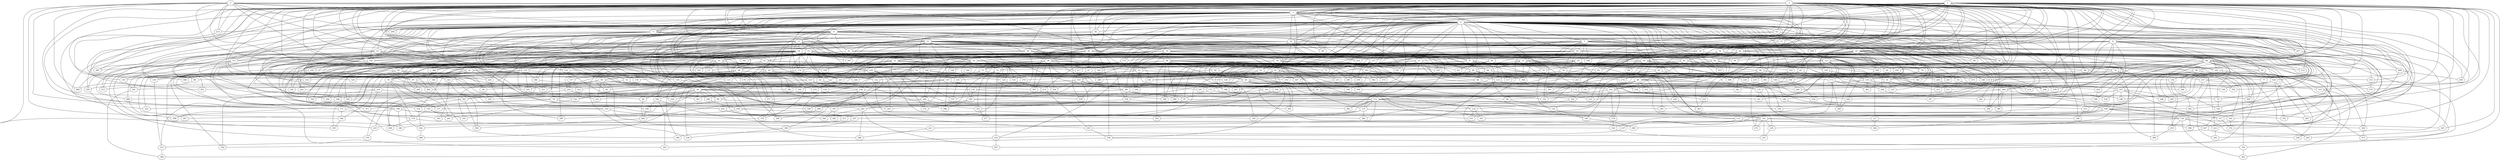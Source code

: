 strict graph "barabasi_albert_graph(400,3)" {
0;
1;
2;
3;
4;
5;
6;
7;
8;
9;
10;
11;
12;
13;
14;
15;
16;
17;
18;
19;
20;
21;
22;
23;
24;
25;
26;
27;
28;
29;
30;
31;
32;
33;
34;
35;
36;
37;
38;
39;
40;
41;
42;
43;
44;
45;
46;
47;
48;
49;
50;
51;
52;
53;
54;
55;
56;
57;
58;
59;
60;
61;
62;
63;
64;
65;
66;
67;
68;
69;
70;
71;
72;
73;
74;
75;
76;
77;
78;
79;
80;
81;
82;
83;
84;
85;
86;
87;
88;
89;
90;
91;
92;
93;
94;
95;
96;
97;
98;
99;
100;
101;
102;
103;
104;
105;
106;
107;
108;
109;
110;
111;
112;
113;
114;
115;
116;
117;
118;
119;
120;
121;
122;
123;
124;
125;
126;
127;
128;
129;
130;
131;
132;
133;
134;
135;
136;
137;
138;
139;
140;
141;
142;
143;
144;
145;
146;
147;
148;
149;
150;
151;
152;
153;
154;
155;
156;
157;
158;
159;
160;
161;
162;
163;
164;
165;
166;
167;
168;
169;
170;
171;
172;
173;
174;
175;
176;
177;
178;
179;
180;
181;
182;
183;
184;
185;
186;
187;
188;
189;
190;
191;
192;
193;
194;
195;
196;
197;
198;
199;
200;
201;
202;
203;
204;
205;
206;
207;
208;
209;
210;
211;
212;
213;
214;
215;
216;
217;
218;
219;
220;
221;
222;
223;
224;
225;
226;
227;
228;
229;
230;
231;
232;
233;
234;
235;
236;
237;
238;
239;
240;
241;
242;
243;
244;
245;
246;
247;
248;
249;
250;
251;
252;
253;
254;
255;
256;
257;
258;
259;
260;
261;
262;
263;
264;
265;
266;
267;
268;
269;
270;
271;
272;
273;
274;
275;
276;
277;
278;
279;
280;
281;
282;
283;
284;
285;
286;
287;
288;
289;
290;
291;
292;
293;
294;
295;
296;
297;
298;
299;
300;
301;
302;
303;
304;
305;
306;
307;
308;
309;
310;
311;
312;
313;
314;
315;
316;
317;
318;
319;
320;
321;
322;
323;
324;
325;
326;
327;
328;
329;
330;
331;
332;
333;
334;
335;
336;
337;
338;
339;
340;
341;
342;
343;
344;
345;
346;
347;
348;
349;
350;
351;
352;
353;
354;
355;
356;
357;
358;
359;
360;
361;
362;
363;
364;
365;
366;
367;
368;
369;
370;
371;
372;
373;
374;
375;
376;
377;
378;
379;
380;
381;
382;
383;
384;
385;
386;
387;
388;
389;
390;
391;
392;
393;
394;
395;
396;
397;
398;
399;
0 -- 33  [is_available=True, prob="0.190034399989"];
0 -- 3  [is_available=True, prob="0.397788760719"];
0 -- 389  [is_available=True, prob="0.985057362114"];
0 -- 294  [is_available=True, prob="0.531177810399"];
0 -- 289  [is_available=True, prob="1.0"];
0 -- 171  [is_available=True, prob="0.262800948899"];
0 -- 139  [is_available=True, prob="0.502780874234"];
0 -- 321  [is_available=True, prob="0.942939735454"];
0 -- 208  [is_available=True, prob="0.581596556407"];
0 -- 114  [is_available=True, prob="0.990470947188"];
0 -- 211  [is_available=True, prob="0.284190657884"];
0 -- 340  [is_available=True, prob="1.0"];
0 -- 53  [is_available=True, prob="0.333351316047"];
0 -- 156  [is_available=True, prob="0.319223988289"];
0 -- 223  [is_available=True, prob="0.0517651354163"];
1 -- 3  [is_available=True, prob="0.704102710791"];
1 -- 4  [is_available=True, prob="0.191271473287"];
1 -- 5  [is_available=True, prob="0.758112768896"];
1 -- 7  [is_available=True, prob="0.983026878212"];
1 -- 9  [is_available=True, prob="0.627608294417"];
1 -- 10  [is_available=True, prob="0.891335991442"];
1 -- 267  [is_available=True, prob="0.107202354261"];
1 -- 141  [is_available=True, prob="1.0"];
1 -- 18  [is_available=True, prob="1.0"];
1 -- 131  [is_available=True, prob="0.772931334287"];
1 -- 171  [is_available=True, prob="1.0"];
1 -- 22  [is_available=True, prob="1.0"];
1 -- 26  [is_available=True, prob="0.675126985652"];
1 -- 27  [is_available=True, prob="0.985341177053"];
1 -- 28  [is_available=True, prob="0.925902443026"];
1 -- 29  [is_available=True, prob="0.766129506947"];
1 -- 32  [is_available=True, prob="1.0"];
1 -- 34  [is_available=True, prob="0.284858035423"];
1 -- 36  [is_available=True, prob="0.62450106037"];
1 -- 165  [is_available=True, prob="1.0"];
1 -- 38  [is_available=True, prob="1.0"];
1 -- 295  [is_available=True, prob="1.0"];
1 -- 135  [is_available=True, prob="1.0"];
1 -- 174  [is_available=True, prob="1.0"];
1 -- 46  [is_available=True, prob="0.955595467032"];
1 -- 51  [is_available=True, prob="0.008947893669"];
1 -- 350  [is_available=True, prob="0.707213596216"];
1 -- 183  [is_available=True, prob="0.816623091354"];
1 -- 60  [is_available=True, prob="0.344863647302"];
1 -- 62  [is_available=True, prob="0.437350526304"];
1 -- 191  [is_available=True, prob="1.0"];
1 -- 67  [is_available=True, prob="1.0"];
1 -- 68  [is_available=True, prob="0.00499387272583"];
1 -- 326  [is_available=True, prob="0.0392518546455"];
1 -- 71  [is_available=True, prob="0.31969017508"];
1 -- 74  [is_available=True, prob="0.0388122034798"];
1 -- 203  [is_available=True, prob="0.0414971241342"];
1 -- 269  [is_available=True, prob="0.921901354074"];
1 -- 214  [is_available=True, prob="0.82762678271"];
1 -- 347  [is_available=True, prob="0.517205209791"];
1 -- 222  [is_available=True, prob="0.12163277711"];
1 -- 99  [is_available=True, prob="1.0"];
1 -- 307  [is_available=True, prob="0.186954087393"];
1 -- 274  [is_available=True, prob="1.0"];
1 -- 111  [is_available=True, prob="0.841219402647"];
1 -- 368  [is_available=True, prob="0.267961904602"];
1 -- 118  [is_available=True, prob="1.0"];
1 -- 249  [is_available=True, prob="0.951845469827"];
1 -- 250  [is_available=True, prob="0.756435748243"];
1 -- 126  [is_available=True, prob="1.0"];
2 -- 256  [is_available=True, prob="0.0438090052573"];
2 -- 3  [is_available=True, prob="1.0"];
2 -- 4  [is_available=True, prob="0.957451825179"];
2 -- 6  [is_available=True, prob="0.75360836138"];
2 -- 7  [is_available=True, prob="0.684503479741"];
2 -- 9  [is_available=True, prob="0.521527982926"];
2 -- 11  [is_available=True, prob="0.52694340027"];
2 -- 12  [is_available=True, prob="1.0"];
2 -- 265  [is_available=True, prob="1.0"];
2 -- 14  [is_available=True, prob="0.57799343941"];
2 -- 15  [is_available=True, prob="1.0"];
2 -- 16  [is_available=True, prob="0.19534914694"];
2 -- 17  [is_available=True, prob="1.0"];
2 -- 18  [is_available=True, prob="0.0849868940634"];
2 -- 20  [is_available=True, prob="0.642328728204"];
2 -- 22  [is_available=True, prob="0.841353874722"];
2 -- 23  [is_available=True, prob="0.340329396312"];
2 -- 153  [is_available=True, prob="0.212203389766"];
2 -- 28  [is_available=True, prob="0.0936965958419"];
2 -- 30  [is_available=True, prob="0.89294999356"];
2 -- 33  [is_available=True, prob="1.0"];
2 -- 35  [is_available=True, prob="1.0"];
2 -- 295  [is_available=True, prob="0.309765451131"];
2 -- 227  [is_available=True, prob="1.0"];
2 -- 40  [is_available=True, prob="1.0"];
2 -- 41  [is_available=True, prob="1.0"];
2 -- 176  [is_available=True, prob="0.665456307785"];
2 -- 44  [is_available=True, prob="1.0"];
2 -- 46  [is_available=True, prob="0.396698353543"];
2 -- 284  [is_available=True, prob="0.0599904552573"];
2 -- 48  [is_available=True, prob="1.0"];
2 -- 51  [is_available=True, prob="0.9367626727"];
2 -- 55  [is_available=True, prob="1.0"];
2 -- 56  [is_available=True, prob="0.443749155776"];
2 -- 317  [is_available=True, prob="0.00498979225183"];
2 -- 318  [is_available=True, prob="0.223772857548"];
2 -- 63  [is_available=True, prob="0.205913888381"];
2 -- 320  [is_available=True, prob="0.0787467110678"];
2 -- 193  [is_available=True, prob="0.824777075421"];
2 -- 325  [is_available=True, prob="0.638018477963"];
2 -- 143  [is_available=True, prob="0.599409342048"];
2 -- 77  [is_available=True, prob="0.511388079979"];
2 -- 80  [is_available=True, prob="0.96522732649"];
2 -- 209  [is_available=True, prob="0.529446258437"];
2 -- 211  [is_available=True, prob="0.971279660315"];
2 -- 86  [is_available=True, prob="0.077202019549"];
2 -- 87  [is_available=True, prob="1.0"];
2 -- 91  [is_available=True, prob="0.320105093605"];
2 -- 352  [is_available=True, prob="0.812350251375"];
2 -- 144  [is_available=True, prob="0.4059759165"];
2 -- 99  [is_available=True, prob="0.0223932785329"];
2 -- 103  [is_available=True, prob="1.0"];
2 -- 235  [is_available=True, prob="0.930751551841"];
2 -- 272  [is_available=True, prob="0.312700925627"];
2 -- 240  [is_available=True, prob="0.500648416936"];
2 -- 113  [is_available=True, prob="0.8194529249"];
2 -- 370  [is_available=True, prob="0.971415615245"];
2 -- 371  [is_available=True, prob="0.360731619481"];
2 -- 117  [is_available=True, prob="0.688406777122"];
2 -- 375  [is_available=True, prob="0.308052617466"];
2 -- 377  [is_available=True, prob="0.670800080321"];
2 -- 122  [is_available=True, prob="0.873113813443"];
2 -- 281  [is_available=True, prob="1.0"];
3 -- 4  [is_available=True, prob="0.0131159354852"];
3 -- 5  [is_available=True, prob="0.1803881191"];
3 -- 6  [is_available=True, prob="0.308027610081"];
3 -- 7  [is_available=True, prob="0.0901123964433"];
3 -- 8  [is_available=True, prob="0.469530632075"];
3 -- 265  [is_available=True, prob="1.0"];
3 -- 10  [is_available=True, prob="0.768652546462"];
3 -- 11  [is_available=True, prob="1.0"];
3 -- 12  [is_available=True, prob="0.83955974706"];
3 -- 13  [is_available=True, prob="0.554158673325"];
3 -- 17  [is_available=True, prob="0.898828059006"];
3 -- 21  [is_available=True, prob="1.0"];
3 -- 282  [is_available=True, prob="0.481134243364"];
3 -- 294  [is_available=True, prob="0.0165499044017"];
3 -- 41  [is_available=True, prob="0.349064352953"];
3 -- 170  [is_available=True, prob="0.698245774911"];
3 -- 45  [is_available=True, prob="0.606985107261"];
3 -- 51  [is_available=True, prob="0.670203501438"];
3 -- 56  [is_available=True, prob="1.0"];
3 -- 63  [is_available=True, prob="0.0749395227554"];
3 -- 322  [is_available=True, prob="0.240051413945"];
3 -- 331  [is_available=True, prob="0.0290821115881"];
3 -- 205  [is_available=True, prob="1.0"];
3 -- 82  [is_available=True, prob="1.0"];
3 -- 212  [is_available=True, prob="0.143030537486"];
3 -- 347  [is_available=True, prob="1.0"];
3 -- 367  [is_available=True, prob="0.491763210663"];
3 -- 242  [is_available=True, prob="0.56817614206"];
3 -- 115  [is_available=True, prob="1.0"];
3 -- 245  [is_available=True, prob="1.0"];
3 -- 319  [is_available=True, prob="0.259609746999"];
3 -- 253  [is_available=True, prob="0.704797296162"];
4 -- 132  [is_available=True, prob="0.806902378005"];
4 -- 5  [is_available=True, prob="1.0"];
4 -- 6  [is_available=True, prob="1.0"];
4 -- 321  [is_available=True, prob="0.0323666668941"];
4 -- 8  [is_available=True, prob="0.143347839594"];
4 -- 10  [is_available=True, prob="0.109432741511"];
4 -- 139  [is_available=True, prob="0.215940139029"];
4 -- 12  [is_available=True, prob="1.0"];
4 -- 130  [is_available=True, prob="1.0"];
4 -- 15  [is_available=True, prob="0.642783288003"];
4 -- 16  [is_available=True, prob="1.0"];
4 -- 280  [is_available=True, prob="0.0702007798714"];
4 -- 131  [is_available=True, prob="0.415408102998"];
4 -- 21  [is_available=True, prob="0.43647969222"];
4 -- 22  [is_available=True, prob="0.747499477649"];
4 -- 345  [is_available=True, prob="1.0"];
4 -- 24  [is_available=True, prob="0.419872552557"];
4 -- 26  [is_available=True, prob="0.0779006881574"];
4 -- 155  [is_available=True, prob="0.452261115189"];
4 -- 157  [is_available=True, prob="0.644007721985"];
4 -- 30  [is_available=True, prob="0.615574980491"];
4 -- 382  [is_available=True, prob="1.0"];
4 -- 37  [is_available=True, prob="1.0"];
4 -- 294  [is_available=True, prob="0.838233541021"];
4 -- 167  [is_available=True, prob="0.803630144566"];
4 -- 40  [is_available=True, prob="0.845838521488"];
4 -- 169  [is_available=True, prob="0.965755564952"];
4 -- 227  [is_available=True, prob="1.0"];
4 -- 43  [is_available=True, prob="1.0"];
4 -- 306  [is_available=True, prob="0.680675660899"];
4 -- 49  [is_available=True, prob="1.0"];
4 -- 50  [is_available=True, prob="0.0462324851731"];
4 -- 397  [is_available=True, prob="0.325341498073"];
4 -- 56  [is_available=True, prob="1.0"];
4 -- 168  [is_available=True, prob="1.0"];
4 -- 60  [is_available=True, prob="1.0"];
4 -- 266  [is_available=True, prob="0.798030152984"];
4 -- 134  [is_available=True, prob="0.051695686072"];
4 -- 63  [is_available=True, prob="0.194461822391"];
4 -- 224  [is_available=True, prob="1.0"];
4 -- 395  [is_available=True, prob="0.982737037697"];
4 -- 68  [is_available=True, prob="0.478502996466"];
4 -- 198  [is_available=True, prob="1.0"];
4 -- 329  [is_available=True, prob="1.0"];
4 -- 386  [is_available=True, prob="0.0064422370411"];
4 -- 79  [is_available=True, prob="0.408116153945"];
4 -- 81  [is_available=True, prob="1.0"];
4 -- 210  [is_available=True, prob="0.260787651879"];
4 -- 211  [is_available=True, prob="0.175159116836"];
4 -- 213  [is_available=True, prob="0.641272072592"];
4 -- 86  [is_available=True, prob="0.552943999557"];
4 -- 343  [is_available=True, prob="1.0"];
4 -- 89  [is_available=True, prob="0.517371686488"];
4 -- 90  [is_available=True, prob="0.871131054849"];
4 -- 94  [is_available=True, prob="0.390430614146"];
4 -- 165  [is_available=True, prob="0.667866332035"];
4 -- 96  [is_available=True, prob="1.0"];
4 -- 97  [is_available=True, prob="0.0935572196178"];
4 -- 187  [is_available=True, prob="0.286499543167"];
4 -- 101  [is_available=True, prob="0.271747831044"];
4 -- 357  [is_available=True, prob="0.0618174874382"];
4 -- 234  [is_available=True, prob="0.376906733222"];
4 -- 235  [is_available=True, prob="0.498802438051"];
4 -- 110  [is_available=True, prob="0.932060165002"];
4 -- 282  [is_available=True, prob="0.946951657308"];
4 -- 113  [is_available=True, prob="1.0"];
4 -- 371  [is_available=True, prob="0.133096084724"];
4 -- 318  [is_available=True, prob="0.269851615779"];
4 -- 246  [is_available=True, prob="0.931580625697"];
4 -- 264  [is_available=True, prob="0.974951065873"];
4 -- 249  [is_available=True, prob="0.116278029576"];
4 -- 123  [is_available=True, prob="1.0"];
4 -- 380  [is_available=True, prob="0.877783939028"];
4 -- 253  [is_available=True, prob="0.781232110203"];
4 -- 254  [is_available=True, prob="1.0"];
5 -- 197  [is_available=True, prob="0.138364089366"];
5 -- 11  [is_available=True, prob="1.0"];
5 -- 13  [is_available=True, prob="0.120966339814"];
5 -- 112  [is_available=True, prob="0.773605233419"];
5 -- 49  [is_available=True, prob="0.169231340777"];
5 -- 148  [is_available=True, prob="0.013925616181"];
5 -- 120  [is_available=True, prob="0.389217792389"];
5 -- 154  [is_available=True, prob="0.768044123209"];
6 -- 128  [is_available=True, prob="0.552127034527"];
6 -- 8  [is_available=True, prob="0.542898287295"];
6 -- 9  [is_available=True, prob="1.0"];
6 -- 13  [is_available=True, prob="1.0"];
6 -- 14  [is_available=True, prob="0.164897980237"];
6 -- 399  [is_available=True, prob="1.0"];
6 -- 17  [is_available=True, prob="0.245055711177"];
6 -- 19  [is_available=True, prob="0.669067571746"];
6 -- 150  [is_available=True, prob="0.16768393906"];
6 -- 25  [is_available=True, prob="0.237755093025"];
6 -- 157  [is_available=True, prob="0.559660926624"];
6 -- 32  [is_available=True, prob="0.465317762211"];
6 -- 45  [is_available=True, prob="0.152533224681"];
6 -- 48  [is_available=True, prob="0.735792751113"];
6 -- 185  [is_available=True, prob="0.844955132224"];
6 -- 315  [is_available=True, prob="0.4976310742"];
6 -- 67  [is_available=True, prob="0.672598868661"];
6 -- 202  [is_available=True, prob="1.0"];
6 -- 207  [is_available=True, prob="0.347823502452"];
6 -- 209  [is_available=True, prob="0.373401893232"];
6 -- 398  [is_available=True, prob="0.205076122463"];
6 -- 215  [is_available=True, prob="1.0"];
6 -- 344  [is_available=True, prob="1.0"];
6 -- 92  [is_available=True, prob="0.771774510367"];
6 -- 95  [is_available=True, prob="0.170546543441"];
6 -- 352  [is_available=True, prob="1.0"];
6 -- 228  [is_available=True, prob="1.0"];
6 -- 323  [is_available=True, prob="0.0926880135272"];
6 -- 238  [is_available=True, prob="1.0"];
6 -- 111  [is_available=True, prob="0.648396532964"];
6 -- 242  [is_available=True, prob="0.588856456804"];
6 -- 248  [is_available=True, prob="1.0"];
7 -- 32  [is_available=True, prob="0.911895209766"];
7 -- 357  [is_available=True, prob="1.0"];
7 -- 35  [is_available=True, prob="0.173662628816"];
7 -- 392  [is_available=True, prob="0.933599448303"];
7 -- 106  [is_available=True, prob="0.708973495429"];
7 -- 363  [is_available=True, prob="0.948412135277"];
7 -- 98  [is_available=True, prob="0.0970504444663"];
7 -- 173  [is_available=True, prob="1.0"];
7 -- 16  [is_available=True, prob="0.489055974836"];
7 -- 384  [is_available=True, prob="0.728846247252"];
7 -- 19  [is_available=True, prob="0.185108115866"];
7 -- 283  [is_available=True, prob="0.433847699312"];
7 -- 249  [is_available=True, prob="0.923500524318"];
7 -- 58  [is_available=True, prob="0.581801112723"];
7 -- 27  [is_available=True, prob="1.0"];
7 -- 90  [is_available=True, prob="0.471739711174"];
8 -- 64  [is_available=True, prob="1.0"];
8 -- 199  [is_available=True, prob="0.871957522737"];
8 -- 330  [is_available=True, prob="0.615908462908"];
8 -- 80  [is_available=True, prob="0.262940039453"];
8 -- 118  [is_available=True, prob="0.499712027422"];
8 -- 59  [is_available=True, prob="0.0141498348946"];
8 -- 190  [is_available=True, prob="0.208042454028"];
9 -- 227  [is_available=True, prob="1.0"];
9 -- 166  [is_available=True, prob="0.621102217092"];
9 -- 39  [is_available=True, prob="0.965540465084"];
9 -- 129  [is_available=True, prob="1.0"];
9 -- 144  [is_available=True, prob="1.0"];
9 -- 48  [is_available=True, prob="0.301384246107"];
9 -- 241  [is_available=True, prob="0.237112237264"];
9 -- 20  [is_available=True, prob="0.0842543205609"];
9 -- 153  [is_available=True, prob="0.961307435191"];
9 -- 312  [is_available=True, prob="0.456072051796"];
9 -- 52  [is_available=True, prob="0.315895313896"];
9 -- 251  [is_available=True, prob="0.782956795571"];
9 -- 219  [is_available=True, prob="1.0"];
9 -- 298  [is_available=True, prob="0.102231767896"];
9 -- 382  [is_available=True, prob="0.176533524288"];
9 -- 287  [is_available=True, prob="0.0447921751798"];
10 -- 34  [is_available=True, prob="0.149744133494"];
10 -- 229  [is_available=True, prob="0.0383631811296"];
10 -- 147  [is_available=True, prob="1.0"];
10 -- 83  [is_available=True, prob="0.494960207873"];
10 -- 364  [is_available=True, prob="1.0"];
10 -- 194  [is_available=True, prob="1.0"];
10 -- 46  [is_available=True, prob="0.531168723452"];
10 -- 399  [is_available=True, prob="0.59019052515"];
10 -- 81  [is_available=True, prob="0.0716872586555"];
10 -- 270  [is_available=True, prob="1.0"];
10 -- 19  [is_available=True, prob="0.782987041813"];
10 -- 85  [is_available=True, prob="1.0"];
10 -- 255  [is_available=True, prob="0.268379352664"];
10 -- 28  [is_available=True, prob="0.256521076843"];
10 -- 31  [is_available=True, prob="0.62980712476"];
11 -- 135  [is_available=True, prob="0.48202189094"];
11 -- 137  [is_available=True, prob="0.885062637022"];
11 -- 397  [is_available=True, prob="0.631196376423"];
11 -- 18  [is_available=True, prob="0.763301352985"];
11 -- 259  [is_available=True, prob="1.0"];
11 -- 20  [is_available=True, prob="0.966301157347"];
11 -- 278  [is_available=True, prob="0.175142137723"];
11 -- 158  [is_available=True, prob="0.707880353524"];
11 -- 34  [is_available=True, prob="0.260437542615"];
11 -- 36  [is_available=True, prob="0.205815245109"];
11 -- 42  [is_available=True, prob="0.355058367579"];
11 -- 50  [is_available=True, prob="1.0"];
11 -- 179  [is_available=True, prob="0.301916695632"];
11 -- 180  [is_available=True, prob="0.291059916148"];
11 -- 310  [is_available=True, prob="1.0"];
11 -- 393  [is_available=True, prob="1.0"];
11 -- 57  [is_available=True, prob="1.0"];
11 -- 186  [is_available=True, prob="1.0"];
11 -- 60  [is_available=True, prob="0.601433538957"];
11 -- 76  [is_available=True, prob="0.636551075329"];
11 -- 78  [is_available=True, prob="0.262532864337"];
11 -- 339  [is_available=True, prob="0.79155160957"];
11 -- 98  [is_available=True, prob="0.0317704366012"];
11 -- 102  [is_available=True, prob="0.798295089577"];
11 -- 252  [is_available=True, prob="0.111284891303"];
11 -- 236  [is_available=True, prob="1.0"];
11 -- 121  [is_available=True, prob="0.861052065818"];
11 -- 124  [is_available=True, prob="0.618647522475"];
12 -- 288  [is_available=True, prob="0.762297257545"];
12 -- 225  [is_available=True, prob="1.0"];
12 -- 37  [is_available=True, prob="0.661720621693"];
12 -- 176  [is_available=True, prob="1.0"];
12 -- 214  [is_available=True, prob="0.762965236798"];
12 -- 215  [is_available=True, prob="1.0"];
12 -- 250  [is_available=True, prob="0.148911215549"];
12 -- 126  [is_available=True, prob="1.0"];
13 -- 263  [is_available=True, prob="0.446860322791"];
13 -- 268  [is_available=True, prob="0.350622163149"];
13 -- 14  [is_available=True, prob="0.291186078839"];
13 -- 15  [is_available=True, prob="0.967712281684"];
13 -- 24  [is_available=True, prob="1.0"];
13 -- 29  [is_available=True, prob="1.0"];
13 -- 30  [is_available=True, prob="0.0456178597126"];
13 -- 31  [is_available=True, prob="0.177269735451"];
13 -- 164  [is_available=True, prob="0.633443600367"];
13 -- 39  [is_available=True, prob="0.543147671078"];
13 -- 389  [is_available=True, prob="1.0"];
13 -- 179  [is_available=True, prob="0.844097601046"];
13 -- 182  [is_available=True, prob="0.642741087554"];
13 -- 58  [is_available=True, prob="1.0"];
13 -- 75  [is_available=True, prob="0.191728331376"];
13 -- 89  [is_available=True, prob="1.0"];
13 -- 101  [is_available=True, prob="0.82047831288"];
13 -- 110  [is_available=True, prob="0.316994196902"];
13 -- 369  [is_available=True, prob="0.333943253271"];
13 -- 370  [is_available=True, prob="1.0"];
13 -- 116  [is_available=True, prob="1.0"];
13 -- 122  [is_available=True, prob="1.0"];
14 -- 271  [is_available=True, prob="0.338712046832"];
14 -- 146  [is_available=True, prob="1.0"];
14 -- 23  [is_available=True, prob="1.0"];
14 -- 152  [is_available=True, prob="0.655743148308"];
14 -- 27  [is_available=True, prob="0.3071169564"];
14 -- 290  [is_available=True, prob="0.262509446797"];
14 -- 35  [is_available=True, prob="0.387326251198"];
14 -- 297  [is_available=True, prob="0.51947102535"];
14 -- 174  [is_available=True, prob="1.0"];
14 -- 55  [is_available=True, prob="0.608591925097"];
14 -- 188  [is_available=True, prob="0.113761821894"];
14 -- 322  [is_available=True, prob="1.0"];
14 -- 69  [is_available=True, prob="0.948195138467"];
14 -- 84  [is_available=True, prob="0.36057900902"];
14 -- 87  [is_available=True, prob="1.0"];
14 -- 347  [is_available=True, prob="0.942406112922"];
14 -- 92  [is_available=True, prob="1.0"];
14 -- 94  [is_available=True, prob="0.856815305402"];
14 -- 228  [is_available=True, prob="0.745800463421"];
14 -- 101  [is_available=True, prob="0.830906369046"];
14 -- 102  [is_available=True, prob="0.844646750858"];
14 -- 359  [is_available=True, prob="1.0"];
14 -- 104  [is_available=True, prob="0.226693873256"];
14 -- 366  [is_available=True, prob="0.0755611609811"];
14 -- 374  [is_available=True, prob="1.0"];
14 -- 376  [is_available=True, prob="0.301272325755"];
14 -- 379  [is_available=True, prob="0.0335771915563"];
14 -- 124  [is_available=True, prob="0.955439328268"];
15 -- 259  [is_available=True, prob="0.434324004819"];
15 -- 263  [is_available=True, prob="0.77373421015"];
15 -- 275  [is_available=True, prob="0.822614809064"];
15 -- 21  [is_available=True, prob="0.465639707958"];
15 -- 150  [is_available=True, prob="0.371841819332"];
15 -- 397  [is_available=True, prob="1.0"];
15 -- 154  [is_available=True, prob="0.813082686344"];
15 -- 163  [is_available=True, prob="1.0"];
15 -- 308  [is_available=True, prob="1.0"];
15 -- 309  [is_available=True, prob="1.0"];
15 -- 182  [is_available=True, prob="0.273733314265"];
15 -- 69  [is_available=True, prob="0.107485716401"];
15 -- 72  [is_available=True, prob="0.279956667135"];
15 -- 258  [is_available=True, prob="0.10964713237"];
15 -- 77  [is_available=True, prob="0.738228628468"];
15 -- 141  [is_available=True, prob="0.162402142392"];
15 -- 105  [is_available=True, prob="1.0"];
15 -- 106  [is_available=True, prob="1.0"];
15 -- 111  [is_available=True, prob="0.110093779143"];
15 -- 244  [is_available=True, prob="0.186999842857"];
15 -- 120  [is_available=True, prob="0.423725841457"];
15 -- 121  [is_available=True, prob="1.0"];
16 -- 192  [is_available=True, prob="0.455842196577"];
16 -- 65  [is_available=True, prob="0.503590564106"];
16 -- 131  [is_available=True, prob="0.156124787041"];
16 -- 130  [is_available=True, prob="1.0"];
16 -- 39  [is_available=True, prob="1.0"];
16 -- 233  [is_available=True, prob="0.53965680639"];
16 -- 138  [is_available=True, prob="0.893519830087"];
16 -- 76  [is_available=True, prob="0.0420158610524"];
16 -- 66  [is_available=True, prob="0.730325781401"];
16 -- 79  [is_available=True, prob="0.169103012707"];
16 -- 157  [is_available=True, prob="1.0"];
16 -- 359  [is_available=True, prob="0.860365456734"];
16 -- 299  [is_available=True, prob="1.0"];
16 -- 186  [is_available=True, prob="1.0"];
16 -- 125  [is_available=True, prob="1.0"];
17 -- 272  [is_available=True, prob="0.738197251979"];
17 -- 206  [is_available=True, prob="1.0"];
18 -- 149  [is_available=True, prob="0.925637424177"];
18 -- 31  [is_available=True, prob="0.0482677699061"];
19 -- 66  [is_available=True, prob="0.0646142049054"];
19 -- 187  [is_available=True, prob="1.0"];
19 -- 360  [is_available=True, prob="1.0"];
19 -- 75  [is_available=True, prob="1.0"];
19 -- 333  [is_available=True, prob="0.991996437091"];
19 -- 189  [is_available=True, prob="0.764386349057"];
19 -- 113  [is_available=True, prob="1.0"];
19 -- 151  [is_available=True, prob="1.0"];
19 -- 354  [is_available=True, prob="0.760778374951"];
19 -- 25  [is_available=True, prob="0.109282971591"];
19 -- 103  [is_available=True, prob="1.0"];
19 -- 183  [is_available=True, prob="0.436527436751"];
20 -- 105  [is_available=True, prob="0.319156314728"];
20 -- 38  [is_available=True, prob="0.685670656722"];
20 -- 78  [is_available=True, prob="1.0"];
20 -- 47  [is_available=True, prob="1.0"];
20 -- 49  [is_available=True, prob="0.151025630353"];
20 -- 84  [is_available=True, prob="0.432196531036"];
20 -- 55  [is_available=True, prob="1.0"];
20 -- 244  [is_available=True, prob="0.73402928166"];
20 -- 26  [is_available=True, prob="0.466780638369"];
21 -- 160  [is_available=True, prob="0.180200229953"];
21 -- 226  [is_available=True, prob="0.219704171933"];
21 -- 198  [is_available=True, prob="0.427550815565"];
21 -- 70  [is_available=True, prob="0.99194318167"];
21 -- 324  [is_available=True, prob="1.0"];
21 -- 170  [is_available=True, prob="0.209932621034"];
21 -- 45  [is_available=True, prob="0.303682375748"];
21 -- 392  [is_available=True, prob="1.0"];
21 -- 25  [is_available=True, prob="0.6787066021"];
21 -- 123  [is_available=True, prob="0.630630132622"];
21 -- 316  [is_available=True, prob="1.0"];
22 -- 384  [is_available=True, prob="0.936608169772"];
22 -- 40  [is_available=True, prob="0.504076775437"];
22 -- 42  [is_available=True, prob="0.0950647061454"];
22 -- 44  [is_available=True, prob="1.0"];
22 -- 205  [is_available=True, prob="0.181486451108"];
22 -- 365  [is_available=True, prob="1.0"];
22 -- 112  [is_available=True, prob="1.0"];
22 -- 168  [is_available=True, prob="0.993691853009"];
22 -- 82  [is_available=True, prob="0.421402802064"];
22 -- 53  [is_available=True, prob="0.0825932168089"];
22 -- 23  [is_available=True, prob="0.927161569207"];
22 -- 24  [is_available=True, prob="0.336509982576"];
22 -- 61  [is_available=True, prob="1.0"];
22 -- 94  [is_available=True, prob="0.723146199013"];
22 -- 373  [is_available=True, prob="0.305407278888"];
23 -- 65  [is_available=True, prob="0.644789257689"];
23 -- 358  [is_available=True, prob="1.0"];
23 -- 262  [is_available=True, prob="1.0"];
23 -- 136  [is_available=True, prob="1.0"];
23 -- 190  [is_available=True, prob="0.693263758749"];
23 -- 222  [is_available=True, prob="0.023421525513"];
23 -- 368  [is_available=True, prob="0.485427658004"];
23 -- 181  [is_available=True, prob="0.0773872704264"];
23 -- 29  [is_available=True, prob="0.078698523841"];
23 -- 158  [is_available=True, prob="0.733107888824"];
24 -- 224  [is_available=True, prob="1.0"];
24 -- 68  [is_available=True, prob="0.514733932432"];
24 -- 74  [is_available=True, prob="0.823851988266"];
24 -- 341  [is_available=True, prob="0.0570898135759"];
24 -- 54  [is_available=True, prob="1.0"];
24 -- 93  [is_available=True, prob="0.425372089503"];
24 -- 62  [is_available=True, prob="0.86029345421"];
24 -- 133  [is_available=True, prob="0.808077973553"];
25 -- 91  [is_available=True, prob="1.0"];
25 -- 360  [is_available=True, prob="0.73462615386"];
25 -- 201  [is_available=True, prob="0.0401619058768"];
25 -- 177  [is_available=True, prob="0.693811657111"];
25 -- 59  [is_available=True, prob="1.0"];
25 -- 348  [is_available=True, prob="0.37934665036"];
26 -- 133  [is_available=True, prob="0.738590414722"];
26 -- 43  [is_available=True, prob="1.0"];
26 -- 117  [is_available=True, prob="0.716711598308"];
26 -- 59  [is_available=True, prob="0.196653497221"];
26 -- 191  [is_available=True, prob="0.439717971439"];
27 -- 64  [is_available=True, prob="1.0"];
27 -- 355  [is_available=True, prob="0.402912298989"];
27 -- 73  [is_available=True, prob="0.951104544035"];
27 -- 364  [is_available=True, prob="1.0"];
27 -- 109  [is_available=True, prob="0.78925759491"];
27 -- 53  [is_available=True, prob="0.552950093221"];
27 -- 201  [is_available=True, prob="0.578739266144"];
27 -- 57  [is_available=True, prob="0.160916744932"];
27 -- 315  [is_available=True, prob="0.600742371636"];
27 -- 223  [is_available=True, prob="1.0"];
28 -- 162  [is_available=True, prob="0.20558094843"];
28 -- 37  [is_available=True, prob="1.0"];
28 -- 97  [is_available=True, prob="0.430376886579"];
28 -- 73  [is_available=True, prob="1.0"];
28 -- 332  [is_available=True, prob="0.114253602517"];
28 -- 114  [is_available=True, prob="1.0"];
28 -- 285  [is_available=True, prob="0.43489177228"];
28 -- 50  [is_available=True, prob="0.524180544926"];
28 -- 252  [is_available=True, prob="0.445218936334"];
28 -- 276  [is_available=True, prob="0.997907979026"];
28 -- 149  [is_available=True, prob="0.735108975672"];
28 -- 92  [is_available=True, prob="0.487981070609"];
28 -- 61  [is_available=True, prob="0.82930348713"];
28 -- 95  [is_available=True, prob="1.0"];
29 -- 258  [is_available=True, prob="0.928763355693"];
29 -- 33  [is_available=True, prob="0.737992272108"];
29 -- 139  [is_available=True, prob="0.883881876391"];
29 -- 353  [is_available=True, prob="0.175530166255"];
29 -- 177  [is_available=True, prob="0.606117594796"];
29 -- 152  [is_available=True, prob="0.617429038378"];
30 -- 64  [is_available=True, prob="0.566468426284"];
30 -- 36  [is_available=True, prob="1.0"];
30 -- 231  [is_available=True, prob="0.283806107161"];
30 -- 194  [is_available=True, prob="0.394753519161"];
30 -- 354  [is_available=True, prob="0.162175377739"];
30 -- 108  [is_available=True, prob="1.0"];
30 -- 301  [is_available=True, prob="0.514782976753"];
30 -- 328  [is_available=True, prob="0.172546498089"];
30 -- 308  [is_available=True, prob="0.499829627131"];
30 -- 61  [is_available=True, prob="0.541385602201"];
30 -- 159  [is_available=True, prob="1.0"];
31 -- 320  [is_available=True, prob="1.0"];
31 -- 291  [is_available=True, prob="0.255045511802"];
31 -- 41  [is_available=True, prob="0.327045873591"];
31 -- 43  [is_available=True, prob="0.0901260305853"];
31 -- 140  [is_available=True, prob="0.0314224033642"];
31 -- 337  [is_available=True, prob="0.267735226891"];
31 -- 308  [is_available=True, prob="0.695998419618"];
31 -- 126  [is_available=True, prob="0.292535789592"];
31 -- 202  [is_available=True, prob="0.935928626636"];
31 -- 217  [is_available=True, prob="0.156005667787"];
31 -- 125  [is_available=True, prob="1.0"];
31 -- 62  [is_available=True, prob="0.859119898838"];
32 -- 331  [is_available=True, prob="0.868607262341"];
32 -- 54  [is_available=True, prob="0.23310228234"];
32 -- 93  [is_available=True, prob="0.234563011111"];
33 -- 65  [is_available=True, prob="0.991138914099"];
33 -- 262  [is_available=True, prob="0.629627801321"];
33 -- 250  [is_available=True, prob="1.0"];
34 -- 128  [is_available=True, prob="0.756662243202"];
34 -- 99  [is_available=True, prob="0.742127011844"];
34 -- 324  [is_available=True, prob="0.823664051141"];
34 -- 72  [is_available=True, prob="0.0574098426282"];
34 -- 47  [is_available=True, prob="0.100215858472"];
34 -- 232  [is_available=True, prob="1.0"];
34 -- 307  [is_available=True, prob="0.59352184745"];
34 -- 318  [is_available=True, prob="0.856315566384"];
34 -- 311  [is_available=True, prob="0.162087561781"];
34 -- 123  [is_available=True, prob="0.973721084332"];
34 -- 158  [is_available=True, prob="0.530943823457"];
35 -- 193  [is_available=True, prob="1.0"];
35 -- 164  [is_available=True, prob="0.240659687363"];
35 -- 38  [is_available=True, prob="1.0"];
35 -- 72  [is_available=True, prob="0.187837914025"];
35 -- 268  [is_available=True, prob="0.282720186999"];
35 -- 74  [is_available=True, prob="0.0352978551913"];
35 -- 241  [is_available=True, prob="0.371764505291"];
35 -- 76  [is_available=True, prob="0.699487552592"];
35 -- 274  [is_available=True, prob="0.452899873274"];
35 -- 47  [is_available=True, prob="0.578249866943"];
35 -- 238  [is_available=True, prob="1.0"];
35 -- 82  [is_available=True, prob="1.0"];
35 -- 52  [is_available=True, prob="0.0621562697753"];
35 -- 85  [is_available=True, prob="0.697612301706"];
35 -- 119  [is_available=True, prob="0.747689368236"];
35 -- 116  [is_available=True, prob="0.867920412184"];
35 -- 187  [is_available=True, prob="0.994683292383"];
35 -- 309  [is_available=True, prob="0.12527259104"];
36 -- 195  [is_available=True, prob="0.449530153861"];
36 -- 44  [is_available=True, prob="0.780919604972"];
36 -- 366  [is_available=True, prob="0.804026829273"];
36 -- 145  [is_available=True, prob="0.339965405298"];
36 -- 310  [is_available=True, prob="0.590372678116"];
36 -- 217  [is_available=True, prob="0.869595457892"];
37 -- 353  [is_available=True, prob="1.0"];
37 -- 229  [is_available=True, prob="0.503337265287"];
37 -- 71  [is_available=True, prob="0.832322968074"];
37 -- 362  [is_available=True, prob="0.972675052879"];
37 -- 144  [is_available=True, prob="0.904458001079"];
37 -- 212  [is_available=True, prob="1.0"];
37 -- 184  [is_available=True, prob="1.0"];
37 -- 281  [is_available=True, prob="1.0"];
38 -- 338  [is_available=True, prob="0.550638165126"];
38 -- 246  [is_available=True, prob="0.236711879951"];
38 -- 351  [is_available=True, prob="0.357621355966"];
41 -- 70  [is_available=True, prob="1.0"];
41 -- 42  [is_available=True, prob="0.869708359715"];
41 -- 300  [is_available=True, prob="0.908838643568"];
41 -- 226  [is_available=True, prob="0.899264019018"];
41 -- 302  [is_available=True, prob="0.4660734156"];
41 -- 175  [is_available=True, prob="0.277932746914"];
41 -- 116  [is_available=True, prob="0.75150738404"];
41 -- 88  [is_available=True, prob="0.979128031187"];
41 -- 154  [is_available=True, prob="1.0"];
41 -- 346  [is_available=True, prob="0.0174622991024"];
41 -- 286  [is_available=True, prob="0.82358619299"];
42 -- 142  [is_available=True, prob="1.0"];
42 -- 175  [is_available=True, prob="0.161803082292"];
42 -- 307  [is_available=True, prob="0.231116545873"];
42 -- 58  [is_available=True, prob="0.3208850192"];
44 -- 269  [is_available=True, prob="0.28226242478"];
45 -- 320  [is_available=True, prob="0.628551156535"];
45 -- 162  [is_available=True, prob="0.622852883147"];
45 -- 173  [is_available=True, prob="0.838600857474"];
46 -- 252  [is_available=True, prob="0.43926563711"];
47 -- 334  [is_available=True, prob="1.0"];
48 -- 192  [is_available=True, prob="0.712327202342"];
48 -- 129  [is_available=True, prob="0.757311795109"];
48 -- 136  [is_available=True, prob="0.906148737521"];
48 -- 138  [is_available=True, prob="0.909056210238"];
48 -- 107  [is_available=True, prob="0.650132476562"];
48 -- 204  [is_available=True, prob="0.758969139404"];
48 -- 206  [is_available=True, prob="0.819558270336"];
48 -- 209  [is_available=True, prob="0.717112680689"];
48 -- 114  [is_available=True, prob="0.51265581523"];
48 -- 52  [is_available=True, prob="0.267172418118"];
48 -- 73  [is_available=True, prob="0.00688394807117"];
48 -- 201  [is_available=True, prob="0.591386691664"];
48 -- 378  [is_available=True, prob="0.397090746149"];
48 -- 255  [is_available=True, prob="0.933681907243"];
49 -- 387  [is_available=True, prob="0.676517125174"];
49 -- 70  [is_available=True, prob="0.697348991217"];
49 -- 104  [is_available=True, prob="0.255615502891"];
49 -- 166  [is_available=True, prob="0.235283830429"];
50 -- 69  [is_available=True, prob="0.189819062323"];
50 -- 266  [is_available=True, prob="0.687228189347"];
50 -- 141  [is_available=True, prob="0.882719878341"];
50 -- 241  [is_available=True, prob="0.852088053925"];
50 -- 122  [is_available=True, prob="0.407074584753"];
50 -- 349  [is_available=True, prob="0.708286809521"];
51 -- 100  [is_available=True, prob="0.468347152835"];
51 -- 328  [is_available=True, prob="0.853433525489"];
51 -- 106  [is_available=True, prob="0.854890176573"];
51 -- 396  [is_available=True, prob="0.542667511555"];
51 -- 367  [is_available=True, prob="1.0"];
51 -- 81  [is_available=True, prob="1.0"];
51 -- 54  [is_available=True, prob="0.304299766743"];
52 -- 146  [is_available=True, prob="0.563151757242"];
52 -- 87  [is_available=True, prob="1.0"];
52 -- 93  [is_available=True, prob="0.110341740526"];
53 -- 83  [is_available=True, prob="0.688918750012"];
53 -- 132  [is_available=True, prob="1.0"];
54 -- 333  [is_available=True, prob="0.0592249446465"];
54 -- 83  [is_available=True, prob="0.381976769017"];
54 -- 86  [is_available=True, prob="0.579851657334"];
55 -- 321  [is_available=True, prob="0.580108889982"];
55 -- 71  [is_available=True, prob="0.643686752956"];
55 -- 271  [is_available=True, prob="0.0583459041762"];
55 -- 339  [is_available=True, prob="0.281176604806"];
55 -- 183  [is_available=True, prob="0.663051940294"];
55 -- 344  [is_available=True, prob="0.606068896746"];
55 -- 57  [is_available=True, prob="1.0"];
55 -- 346  [is_available=True, prob="0.16358418747"];
55 -- 335  [is_available=True, prob="0.838807079666"];
56 -- 140  [is_available=True, prob="0.723277214819"];
56 -- 66  [is_available=True, prob="1.0"];
56 -- 142  [is_available=True, prob="0.54856977101"];
57 -- 216  [is_available=True, prob="1.0"];
57 -- 88  [is_available=True, prob="0.768662882747"];
57 -- 124  [is_available=True, prob="0.189899186664"];
58 -- 96  [is_available=True, prob="0.437156337217"];
58 -- 196  [is_available=True, prob="0.807675690994"];
58 -- 104  [is_available=True, prob="1.0"];
58 -- 75  [is_available=True, prob="0.06092907775"];
58 -- 78  [is_available=True, prob="0.0571094423318"];
58 -- 148  [is_available=True, prob="0.910758980209"];
58 -- 391  [is_available=True, prob="0.743739307069"];
58 -- 119  [is_available=True, prob="0.420286191647"];
58 -- 88  [is_available=True, prob="0.652145578512"];
59 -- 98  [is_available=True, prob="1.0"];
59 -- 325  [is_available=True, prob="0.621986075994"];
59 -- 316  [is_available=True, prob="0.769662888703"];
59 -- 331  [is_available=True, prob="0.588722975352"];
59 -- 200  [is_available=True, prob="0.0991961108328"];
59 -- 85  [is_available=True, prob="1.0"];
59 -- 188  [is_available=True, prob="0.807858196815"];
59 -- 159  [is_available=True, prob="0.451698938491"];
60 -- 163  [is_available=True, prob="0.89120599157"];
60 -- 230  [is_available=True, prob="1.0"];
60 -- 296  [is_available=True, prob="0.821571976772"];
60 -- 172  [is_available=True, prob="0.650508716162"];
60 -- 303  [is_available=True, prob="0.542626155013"];
60 -- 195  [is_available=True, prob="0.559352136507"];
60 -- 196  [is_available=True, prob="0.754969813199"];
60 -- 100  [is_available=True, prob="1.0"];
61 -- 289  [is_available=True, prob="0.674950513529"];
61 -- 102  [is_available=True, prob="0.632657422882"];
61 -- 204  [is_available=True, prob="0.53511708402"];
61 -- 109  [is_available=True, prob="0.298544760682"];
61 -- 79  [is_available=True, prob="0.677869383459"];
61 -- 313  [is_available=True, prob="0.408257947466"];
61 -- 253  [is_available=True, prob="0.773833829251"];
61 -- 95  [is_available=True, prob="0.297310498317"];
62 -- 243  [is_available=True, prob="0.219455030814"];
63 -- 388  [is_available=True, prob="1.0"];
63 -- 336  [is_available=True, prob="1.0"];
63 -- 181  [is_available=True, prob="0.496003500791"];
64 -- 136  [is_available=True, prob="0.500348614887"];
64 -- 127  [is_available=True, prob="0.397195257105"];
65 -- 80  [is_available=True, prob="0.285219147945"];
65 -- 281  [is_available=True, prob="0.972073554599"];
65 -- 254  [is_available=True, prob="0.998301217668"];
66 -- 96  [is_available=True, prob="0.308720154132"];
66 -- 304  [is_available=True, prob="1.0"];
66 -- 67  [is_available=True, prob="0.309601126051"];
66 -- 293  [is_available=True, prob="1.0"];
66 -- 391  [is_available=True, prob="0.786356780379"];
66 -- 105  [is_available=True, prob="1.0"];
66 -- 339  [is_available=True, prob="1.0"];
66 -- 107  [is_available=True, prob="0.83467859871"];
66 -- 172  [is_available=True, prob="1.0"];
66 -- 174  [is_available=True, prob="0.386861496269"];
66 -- 115  [is_available=True, prob="0.455549764795"];
66 -- 280  [is_available=True, prob="0.123050353523"];
66 -- 300  [is_available=True, prob="0.546470128511"];
66 -- 169  [is_available=True, prob="0.162438156743"];
66 -- 90  [is_available=True, prob="0.744592376908"];
66 -- 219  [is_available=True, prob="1.0"];
66 -- 190  [is_available=True, prob="0.222795375704"];
67 -- 192  [is_available=True, prob="0.853622317462"];
67 -- 243  [is_available=True, prob="0.125209602539"];
67 -- 231  [is_available=True, prob="0.256031245982"];
67 -- 394  [is_available=True, prob="0.00954891830668"];
67 -- 367  [is_available=True, prob="1.0"];
67 -- 242  [is_available=True, prob="0.385843424233"];
67 -- 353  [is_available=True, prob="0.997185960506"];
67 -- 305  [is_available=True, prob="1.0"];
67 -- 146  [is_available=True, prob="0.864899357091"];
67 -- 179  [is_available=True, prob="0.449576282539"];
67 -- 247  [is_available=True, prob="1.0"];
67 -- 152  [is_available=True, prob="0.223534571692"];
67 -- 153  [is_available=True, prob="0.526989381295"];
67 -- 155  [is_available=True, prob="0.421038340787"];
67 -- 156  [is_available=True, prob="1.0"];
67 -- 351  [is_available=True, prob="0.0934032504432"];
69 -- 388  [is_available=True, prob="0.62116279104"];
69 -- 138  [is_available=True, prob="0.0106571953292"];
69 -- 175  [is_available=True, prob="0.257507636016"];
69 -- 117  [is_available=True, prob="1.0"];
70 -- 196  [is_available=True, prob="0.206730836506"];
70 -- 296  [is_available=True, prob="0.199196809918"];
70 -- 137  [is_available=True, prob="0.388431154391"];
70 -- 247  [is_available=True, prob="0.556280224919"];
70 -- 178  [is_available=True, prob="0.330194494825"];
70 -- 216  [is_available=True, prob="0.00220591309914"];
71 -- 231  [is_available=True, prob="1.0"];
72 -- 161  [is_available=True, prob="0.972579658697"];
72 -- 234  [is_available=True, prob="0.826368913232"];
72 -- 147  [is_available=True, prob="0.929330954879"];
72 -- 372  [is_available=True, prob="0.443611872688"];
72 -- 277  [is_available=True, prob="0.0579451006673"];
73 -- 77  [is_available=True, prob="1.0"];
73 -- 244  [is_available=True, prob="0.544638596465"];
73 -- 314  [is_available=True, prob="0.378334048218"];
74 -- 343  [is_available=True, prob="0.435982212355"];
74 -- 109  [is_available=True, prob="0.744211472186"];
74 -- 237  [is_available=True, prob="0.250867110016"];
74 -- 338  [is_available=True, prob="1.0"];
74 -- 213  [is_available=True, prob="0.682136892385"];
74 -- 151  [is_available=True, prob="1.0"];
75 -- 143  [is_available=True, prob="1.0"];
76 -- 303  [is_available=True, prob="0.834032433102"];
76 -- 387  [is_available=True, prob="0.98545685602"];
76 -- 84  [is_available=True, prob="0.58385982827"];
76 -- 373  [is_available=True, prob="0.338405921359"];
77 -- 207  [is_available=True, prob="1.0"];
78 -- 299  [is_available=True, prob="1.0"];
78 -- 213  [is_available=True, prob="0.798127976031"];
78 -- 150  [is_available=True, prob="1.0"];
78 -- 377  [is_available=True, prob="0.800051998252"];
79 -- 91  [is_available=True, prob="0.708226563972"];
80 -- 132  [is_available=True, prob="0.101841587713"];
81 -- 276  [is_available=True, prob="0.6254705086"];
81 -- 147  [is_available=True, prob="1.0"];
81 -- 118  [is_available=True, prob="1.0"];
81 -- 345  [is_available=True, prob="1.0"];
81 -- 379  [is_available=True, prob="0.741681361534"];
81 -- 348  [is_available=True, prob="1.0"];
81 -- 127  [is_available=True, prob="0.958265052276"];
82 -- 224  [is_available=True, prob="0.0886337921478"];
82 -- 257  [is_available=True, prob="1.0"];
82 -- 164  [is_available=True, prob="0.593461257282"];
82 -- 145  [is_available=True, prob="0.753084232751"];
82 -- 121  [is_available=True, prob="0.135444599332"];
83 -- 256  [is_available=True, prob="0.254144813569"];
83 -- 305  [is_available=True, prob="0.382457438659"];
83 -- 215  [is_available=True, prob="0.161010436187"];
83 -- 120  [is_available=True, prob="0.596498734991"];
83 -- 378  [is_available=True, prob="0.370019396645"];
83 -- 298  [is_available=True, prob="0.291252880257"];
84 -- 395  [is_available=True, prob="0.993302279658"];
84 -- 89  [is_available=True, prob="0.385865890059"];
85 -- 210  [is_available=True, prob="1.0"];
86 -- 389  [is_available=True, prob="0.731811181192"];
87 -- 394  [is_available=True, prob="0.942170619054"];
87 -- 269  [is_available=True, prob="0.188199915546"];
87 -- 248  [is_available=True, prob="0.542716212842"];
88 -- 232  [is_available=True, prob="0.965174250759"];
88 -- 171  [is_available=True, prob="0.232527264142"];
89 -- 97  [is_available=True, prob="1.0"];
89 -- 198  [is_available=True, prob="1.0"];
89 -- 142  [is_available=True, prob="0.739279874595"];
89 -- 112  [is_available=True, prob="0.0337056478504"];
89 -- 156  [is_available=True, prob="0.333682631593"];
90 -- 364  [is_available=True, prob="0.520149792565"];
90 -- 103  [is_available=True, prob="0.701759833647"];
91 -- 312  [is_available=True, prob="0.451360406817"];
91 -- 125  [is_available=True, prob="0.804088705701"];
91 -- 383  [is_available=True, prob="1.0"];
92 -- 135  [is_available=True, prob="0.124526330929"];
92 -- 394  [is_available=True, prob="1.0"];
92 -- 108  [is_available=True, prob="0.800817112746"];
92 -- 270  [is_available=True, prob="0.278213337689"];
92 -- 381  [is_available=True, prob="1.0"];
93 -- 107  [is_available=True, prob="1.0"];
93 -- 268  [is_available=True, prob="0.966062908773"];
94 -- 257  [is_available=True, prob="1.0"];
94 -- 110  [is_available=True, prob="0.457523898255"];
94 -- 398  [is_available=True, prob="1.0"];
94 -- 375  [is_available=True, prob="0.921641883276"];
94 -- 319  [is_available=True, prob="1.0"];
95 -- 129  [is_available=True, prob="0.329188010024"];
95 -- 186  [is_available=True, prob="0.169116294549"];
96 -- 260  [is_available=True, prob="1.0"];
97 -- 100  [is_available=True, prob="1.0"];
97 -- 330  [is_available=True, prob="0.669206057017"];
97 -- 108  [is_available=True, prob="0.886157688435"];
97 -- 210  [is_available=True, prob="0.12350693545"];
98 -- 185  [is_available=True, prob="1.0"];
99 -- 350  [is_available=True, prob="0.816628799976"];
99 -- 381  [is_available=True, prob="0.310867743064"];
100 -- 134  [is_available=True, prob="1.0"];
100 -- 297  [is_available=True, prob="0.440103733446"];
100 -- 332  [is_available=True, prob="1.0"];
100 -- 119  [is_available=True, prob="0.583585185499"];
100 -- 287  [is_available=True, prob="1.0"];
100 -- 127  [is_available=True, prob="1.0"];
101 -- 288  [is_available=True, prob="0.78090289788"];
101 -- 226  [is_available=True, prob="0.805388179507"];
101 -- 216  [is_available=True, prob="0.459669601792"];
102 -- 302  [is_available=True, prob="0.153962244261"];
103 -- 323  [is_available=True, prob="0.828702967518"];
103 -- 324  [is_available=True, prob="0.848333141304"];
103 -- 262  [is_available=True, prob="0.771031860723"];
103 -- 387  [is_available=True, prob="1.0"];
103 -- 274  [is_available=True, prob="0.16591970637"];
103 -- 182  [is_available=True, prob="0.438663681421"];
103 -- 251  [is_available=True, prob="0.497800226496"];
103 -- 188  [is_available=True, prob="0.866803768077"];
103 -- 189  [is_available=True, prob="1.0"];
104 -- 291  [is_available=True, prob="0.939278805844"];
104 -- 326  [is_available=True, prob="0.938496420876"];
104 -- 148  [is_available=True, prob="1.0"];
105 -- 133  [is_available=True, prob="0.40980508436"];
106 -- 243  [is_available=True, prob="1.0"];
107 -- 230  [is_available=True, prob="0.691909678491"];
107 -- 166  [is_available=True, prob="1.0"];
107 -- 205  [is_available=True, prob="0.496999948142"];
107 -- 317  [is_available=True, prob="0.979515955506"];
107 -- 212  [is_available=True, prob="0.598733171856"];
107 -- 246  [is_available=True, prob="0.244782217437"];
108 -- 208  [is_available=True, prob="0.214282090599"];
108 -- 340  [is_available=True, prob="0.089469082948"];
108 -- 317  [is_available=True, prob="0.602740602376"];
108 -- 191  [is_available=True, prob="1.0"];
109 -- 199  [is_available=True, prob="0.887774627226"];
109 -- 172  [is_available=True, prob="0.927211675443"];
109 -- 180  [is_available=True, prob="0.625783021321"];
109 -- 266  [is_available=True, prob="0.13094946228"];
110 -- 160  [is_available=True, prob="0.614939269584"];
110 -- 236  [is_available=True, prob="0.715307182115"];
111 -- 390  [is_available=True, prob="0.298919933803"];
111 -- 265  [is_available=True, prob="0.912575603003"];
111 -- 314  [is_available=True, prob="0.563036587929"];
112 -- 134  [is_available=True, prob="0.352099425484"];
112 -- 137  [is_available=True, prob="0.178962813286"];
112 -- 362  [is_available=True, prob="0.965076263798"];
112 -- 365  [is_available=True, prob="0.756457830833"];
112 -- 273  [is_available=True, prob="0.770295119178"];
112 -- 115  [is_available=True, prob="0.306620738116"];
112 -- 245  [is_available=True, prob="0.61568939107"];
112 -- 380  [is_available=True, prob="0.101383341046"];
112 -- 221  [is_available=True, prob="0.995320691022"];
113 -- 193  [is_available=True, prob="0.279921688056"];
113 -- 168  [is_available=True, prob="0.575064568283"];
113 -- 395  [is_available=True, prob="0.817218126878"];
113 -- 140  [is_available=True, prob="0.892792752345"];
113 -- 173  [is_available=True, prob="0.11057679719"];
113 -- 304  [is_available=True, prob="0.273664265636"];
113 -- 208  [is_available=True, prob="1.0"];
113 -- 341  [is_available=True, prob="0.620936017713"];
115 -- 167  [is_available=True, prob="0.0113967908452"];
115 -- 329  [is_available=True, prob="0.570682052469"];
115 -- 343  [is_available=True, prob="0.373372228056"];
115 -- 279  [is_available=True, prob="1.0"];
115 -- 283  [is_available=True, prob="1.0"];
116 -- 214  [is_available=True, prob="0.522390042412"];
118 -- 155  [is_available=True, prob="0.123618970893"];
119 -- 237  [is_available=True, prob="0.353969688328"];
119 -- 207  [is_available=True, prob="0.595938123353"];
120 -- 167  [is_available=True, prob="0.930790662216"];
121 -- 128  [is_available=True, prob="0.748035839874"];
121 -- 161  [is_available=True, prob="1.0"];
121 -- 263  [is_available=True, prob="0.94059773956"];
122 -- 177  [is_available=True, prob="0.518709358069"];
122 -- 391  [is_available=True, prob="0.296245275002"];
123 -- 261  [is_available=True, prob="0.757648986516"];
123 -- 130  [is_available=True, prob="0.017088204849"];
123 -- 366  [is_available=True, prob="1.0"];
123 -- 276  [is_available=True, prob="0.308388083726"];
123 -- 248  [is_available=True, prob="1.0"];
123 -- 292  [is_available=True, prob="1.0"];
123 -- 325  [is_available=True, prob="0.328987705737"];
124 -- 240  [is_available=True, prob="0.710496108554"];
124 -- 273  [is_available=True, prob="0.792978687982"];
126 -- 329  [is_available=True, prob="0.304750543847"];
126 -- 235  [is_available=True, prob="0.438013907798"];
126 -- 372  [is_available=True, prob="1.0"];
126 -- 245  [is_available=True, prob="0.371681120319"];
126 -- 220  [is_available=True, prob="0.697138561774"];
127 -- 184  [is_available=True, prob="0.818211795903"];
128 -- 197  [is_available=True, prob="0.295482659944"];
128 -- 334  [is_available=True, prob="0.915735515669"];
128 -- 239  [is_available=True, prob="0.54861161753"];
128 -- 220  [is_available=True, prob="1.0"];
128 -- 261  [is_available=True, prob="0.519884061065"];
129 -- 332  [is_available=True, prob="0.155720249436"];
129 -- 301  [is_available=True, prob="0.795192245183"];
129 -- 311  [is_available=True, prob="0.724259194505"];
129 -- 287  [is_available=True, prob="0.719640506992"];
130 -- 313  [is_available=True, prob="1.0"];
131 -- 217  [is_available=True, prob="0.32589674166"];
132 -- 195  [is_available=True, prob="1.0"];
133 -- 170  [is_available=True, prob="1.0"];
133 -- 145  [is_available=True, prob="0.677463127883"];
133 -- 279  [is_available=True, prob="0.478027396409"];
133 -- 221  [is_available=True, prob="0.591958720337"];
134 -- 165  [is_available=True, prob="0.670762458719"];
134 -- 361  [is_available=True, prob="1.0"];
134 -- 340  [is_available=True, prob="1.0"];
134 -- 222  [is_available=True, prob="0.89116985811"];
134 -- 255  [is_available=True, prob="0.258999311153"];
135 -- 301  [is_available=True, prob="0.0213463469041"];
138 -- 365  [is_available=True, prob="0.833936805717"];
138 -- 143  [is_available=True, prob="0.840403781952"];
139 -- 385  [is_available=True, prob="0.211419209669"];
139 -- 159  [is_available=True, prob="0.832760867312"];
140 -- 200  [is_available=True, prob="0.348562062941"];
140 -- 303  [is_available=True, prob="0.821493842999"];
140 -- 185  [is_available=True, prob="0.609345600386"];
140 -- 379  [is_available=True, prob="0.75428360327"];
140 -- 264  [is_available=True, prob="1.0"];
141 -- 378  [is_available=True, prob="1.0"];
142 -- 335  [is_available=True, prob="0.563498868944"];
144 -- 333  [is_available=True, prob="1.0"];
144 -- 289  [is_available=True, prob="1.0"];
145 -- 316  [is_available=True, prob="0.528416181591"];
145 -- 151  [is_available=True, prob="0.15067880607"];
146 -- 360  [is_available=True, prob="0.437329615069"];
147 -- 160  [is_available=True, prob="1.0"];
147 -- 352  [is_available=True, prob="0.0824651202443"];
147 -- 162  [is_available=True, prob="0.351392824917"];
147 -- 233  [is_available=True, prob="0.544067720147"];
147 -- 149  [is_available=True, prob="0.807053935182"];
147 -- 286  [is_available=True, prob="0.720719530205"];
148 -- 260  [is_available=True, prob="0.0513826804223"];
150 -- 261  [is_available=True, prob="0.14319719767"];
150 -- 335  [is_available=True, prob="0.338944871902"];
150 -- 178  [is_available=True, prob="0.365740514396"];
152 -- 283  [is_available=True, prob="0.00218834718267"];
152 -- 260  [is_available=True, prob="0.521758984536"];
153 -- 375  [is_available=True, prob="0.529742599572"];
155 -- 259  [is_available=True, prob="0.824522936236"];
155 -- 163  [is_available=True, prob="0.60164492864"];
155 -- 350  [is_available=True, prob="0.288575911107"];
155 -- 383  [is_available=True, prob="0.442449598803"];
156 -- 305  [is_available=True, prob="0.255901812282"];
156 -- 161  [is_available=True, prob="1.0"];
157 -- 199  [is_available=True, prob="0.908688337722"];
157 -- 203  [is_available=True, prob="0.034151517815"];
157 -- 278  [is_available=True, prob="0.499162612065"];
159 -- 169  [is_available=True, prob="0.710507902385"];
159 -- 189  [is_available=True, prob="0.523219544129"];
161 -- 277  [is_available=True, prob="1.0"];
162 -- 288  [is_available=True, prob="1.0"];
162 -- 293  [is_available=True, prob="0.254045462226"];
162 -- 180  [is_available=True, prob="1.0"];
162 -- 279  [is_available=True, prob="0.254679348826"];
164 -- 240  [is_available=True, prob="0.185424267002"];
164 -- 181  [is_available=True, prob="0.0724199526677"];
164 -- 254  [is_available=True, prob="0.724642796998"];
165 -- 292  [is_available=True, prob="0.610281057657"];
167 -- 200  [is_available=True, prob="0.332030569161"];
168 -- 284  [is_available=True, prob="0.419202379474"];
170 -- 336  [is_available=True, prob="0.881095257647"];
170 -- 341  [is_available=True, prob="1.0"];
171 -- 178  [is_available=True, prob="1.0"];
171 -- 302  [is_available=True, prob="1.0"];
172 -- 225  [is_available=True, prob="1.0"];
172 -- 319  [is_available=True, prob="0.101741538786"];
173 -- 369  [is_available=True, prob="0.439550024933"];
173 -- 237  [is_available=True, prob="1.0"];
173 -- 184  [is_available=True, prob="1.0"];
173 -- 383  [is_available=True, prob="0.352079820412"];
174 -- 228  [is_available=True, prob="1.0"];
174 -- 176  [is_available=True, prob="0.0673823348935"];
174 -- 223  [is_available=True, prob="1.0"];
175 -- 194  [is_available=True, prob="0.917538605879"];
175 -- 204  [is_available=True, prob="0.961053920519"];
177 -- 202  [is_available=True, prob="1.0"];
177 -- 323  [is_available=True, prob="1.0"];
178 -- 296  [is_available=True, prob="0.658538432829"];
178 -- 221  [is_available=True, prob="0.280889083758"];
180 -- 306  [is_available=True, prob="0.272840093964"];
181 -- 219  [is_available=True, prob="0.921492972962"];
183 -- 290  [is_available=True, prob="0.0961648282922"];
183 -- 392  [is_available=True, prob="0.123103685026"];
183 -- 275  [is_available=True, prob="1.0"];
183 -- 278  [is_available=True, prob="0.81083732314"];
183 -- 247  [is_available=True, prob="0.811537340343"];
183 -- 371  [is_available=True, prob="0.274363724955"];
183 -- 218  [is_available=True, prob="0.0979871189715"];
187 -- 275  [is_available=True, prob="0.257866441605"];
188 -- 229  [is_available=True, prob="0.796748348747"];
189 -- 197  [is_available=True, prob="1.0"];
189 -- 203  [is_available=True, prob="1.0"];
189 -- 286  [is_available=True, prob="0.416218198475"];
191 -- 396  [is_available=True, prob="1.0"];
191 -- 327  [is_available=True, prob="0.614905905253"];
191 -- 328  [is_available=True, prob="1.0"];
191 -- 233  [is_available=True, prob="0.400097772901"];
191 -- 239  [is_available=True, prob="0.473459512602"];
191 -- 272  [is_available=True, prob="1.0"];
191 -- 218  [is_available=True, prob="1.0"];
193 -- 398  [is_available=True, prob="0.431616410242"];
193 -- 230  [is_available=True, prob="0.870709923623"];
195 -- 206  [is_available=True, prob="0.352463909696"];
196 -- 238  [is_available=True, prob="0.397162499374"];
197 -- 356  [is_available=True, prob="0.66427905169"];
197 -- 285  [is_available=True, prob="0.637323572306"];
198 -- 225  [is_available=True, prob="0.256139162284"];
198 -- 322  [is_available=True, prob="0.245726942232"];
198 -- 342  [is_available=True, prob="0.116863670973"];
199 -- 277  [is_available=True, prob="0.453395757372"];
200 -- 236  [is_available=True, prob="0.270430248719"];
202 -- 284  [is_available=True, prob="0.783517772501"];
202 -- 344  [is_available=True, prob="0.629617525485"];
202 -- 220  [is_available=True, prob="0.488613083971"];
207 -- 234  [is_available=True, prob="0.979337714519"];
207 -- 338  [is_available=True, prob="0.4853785434"];
209 -- 218  [is_available=True, prob="0.522460272859"];
209 -- 295  [is_available=True, prob="0.776119509484"];
210 -- 370  [is_available=True, prob="0.580495803772"];
210 -- 393  [is_available=True, prob="0.311783372207"];
211 -- 300  [is_available=True, prob="0.263790616015"];
213 -- 336  [is_available=True, prob="0.551470555071"];
214 -- 239  [is_available=True, prob="0.473824108498"];
214 -- 337  [is_available=True, prob="0.370974896392"];
214 -- 280  [is_available=True, prob="1.0"];
216 -- 359  [is_available=True, prob="0.111203912615"];
216 -- 264  [is_available=True, prob="0.637629350094"];
216 -- 377  [is_available=True, prob="0.769275981387"];
218 -- 327  [is_available=True, prob="0.144757923639"];
219 -- 232  [is_available=True, prob="0.748998221008"];
221 -- 386  [is_available=True, prob="1.0"];
222 -- 345  [is_available=True, prob="0.433151762018"];
223 -- 270  [is_available=True, prob="0.554150537846"];
225 -- 285  [is_available=True, prob="1.0"];
225 -- 273  [is_available=True, prob="0.902471302825"];
226 -- 356  [is_available=True, prob="1.0"];
227 -- 257  [is_available=True, prob="0.584650871306"];
228 -- 384  [is_available=True, prob="0.202158405324"];
228 -- 311  [is_available=True, prob="1.0"];
228 -- 312  [is_available=True, prob="0.439642245762"];
229 -- 363  [is_available=True, prob="0.934930386478"];
231 -- 299  [is_available=True, prob="0.475715929544"];
231 -- 258  [is_available=True, prob="0.0429693462538"];
232 -- 351  [is_available=True, prob="0.501102595575"];
232 -- 251  [is_available=True, prob="0.0174023263943"];
233 -- 376  [is_available=True, prob="0.0167744089233"];
234 -- 354  [is_available=True, prob="0.345884374838"];
234 -- 267  [is_available=True, prob="0.427944107833"];
234 -- 313  [is_available=True, prob="0.499323128904"];
237 -- 385  [is_available=True, prob="0.746370076131"];
238 -- 293  [is_available=True, prob="1.0"];
238 -- 309  [is_available=True, prob="1.0"];
239 -- 256  [is_available=True, prob="1.0"];
241 -- 292  [is_available=True, prob="0.4553478719"];
242 -- 393  [is_available=True, prob="0.0710319506767"];
242 -- 358  [is_available=True, prob="0.397179329753"];
250 -- 355  [is_available=True, prob="0.712312674936"];
252 -- 290  [is_available=True, prob="1.0"];
255 -- 304  [is_available=True, prob="0.63457674636"];
256 -- 291  [is_available=True, prob="0.581985844398"];
256 -- 310  [is_available=True, prob="1.0"];
257 -- 315  [is_available=True, prob="0.280150799657"];
257 -- 330  [is_available=True, prob="0.371169245335"];
258 -- 357  [is_available=True, prob="0.442381159949"];
259 -- 298  [is_available=True, prob="0.849831278689"];
260 -- 390  [is_available=True, prob="0.190266754533"];
262 -- 386  [is_available=True, prob="0.29716770237"];
262 -- 356  [is_available=True, prob="0.0464130969572"];
262 -- 267  [is_available=True, prob="1.0"];
264 -- 358  [is_available=True, prob="1.0"];
264 -- 362  [is_available=True, prob="1.0"];
264 -- 372  [is_available=True, prob="0.446762224038"];
266 -- 396  [is_available=True, prob="0.357430362819"];
266 -- 306  [is_available=True, prob="0.204028992256"];
266 -- 271  [is_available=True, prob="0.885085181565"];
266 -- 380  [is_available=True, prob="0.100838458341"];
269 -- 282  [is_available=True, prob="0.175124600793"];
273 -- 342  [is_available=True, prob="1.0"];
278 -- 348  [is_available=True, prob="0.370126890373"];
279 -- 326  [is_available=True, prob="1.0"];
281 -- 314  [is_available=True, prob="1.0"];
281 -- 390  [is_available=True, prob="1.0"];
284 -- 369  [is_available=True, prob="0.317467181636"];
288 -- 297  [is_available=True, prob="1.0"];
289 -- 334  [is_available=True, prob="0.40678464458"];
290 -- 368  [is_available=True, prob="1.0"];
299 -- 399  [is_available=True, prob="0.729389861146"];
301 -- 349  [is_available=True, prob="0.986061458119"];
302 -- 355  [is_available=True, prob="0.102295462496"];
308 -- 385  [is_available=True, prob="0.93137809718"];
308 -- 346  [is_available=True, prob="1.0"];
310 -- 361  [is_available=True, prob="0.089160502744"];
313 -- 349  [is_available=True, prob="1.0"];
314 -- 342  [is_available=True, prob="0.24194955899"];
315 -- 361  [is_available=True, prob="0.141839691179"];
317 -- 374  [is_available=True, prob="1.0"];
318 -- 381  [is_available=True, prob="1.0"];
319 -- 363  [is_available=True, prob="0.0976211135871"];
326 -- 327  [is_available=True, prob="0.284018616696"];
328 -- 373  [is_available=True, prob="0.0369405249669"];
333 -- 337  [is_available=True, prob="0.584942540025"];
342 -- 388  [is_available=True, prob="0.244522912565"];
343 -- 374  [is_available=True, prob="1.0"];
366 -- 376  [is_available=True, prob="0.200922229988"];
366 -- 382  [is_available=True, prob="1.0"];
}
